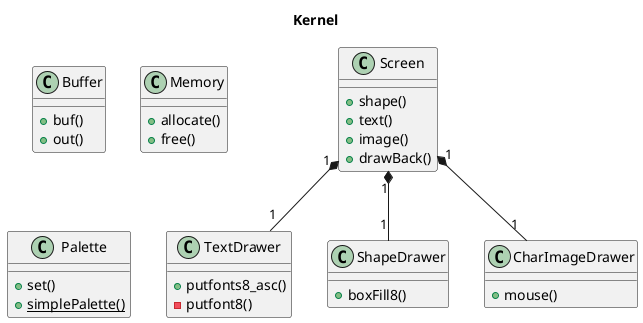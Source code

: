 @startuml

title Kernel

class Buffer {
    +buf()
    +out()
}

class Memory {
    +allocate()
    +free()
}

class Palette {
    +set()
    {static}+simplePalette()
}

class Screen {
    +shape()
    +text()
    +image()
    +drawBack()
}

class TextDrawer {
    +putfonts8_asc()
    -putfont8()
}

class ShapeDrawer {
    +boxFill8()
}

class CharImageDrawer {
    +mouse()
}

Screen "1" *-- "1" TextDrawer
Screen "1" *-- "1" ShapeDrawer
Screen "1" *-- "1" CharImageDrawer

@enduml